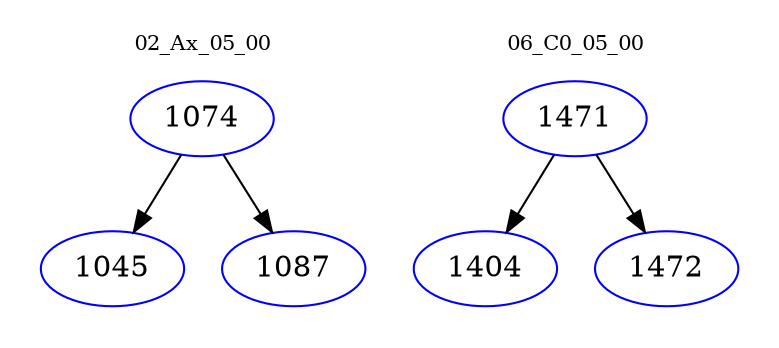 digraph{
subgraph cluster_0 {
color = white
label = "02_Ax_05_00";
fontsize=10;
T0_1074 [label="1074", color="blue"]
T0_1074 -> T0_1045 [color="black"]
T0_1045 [label="1045", color="blue"]
T0_1074 -> T0_1087 [color="black"]
T0_1087 [label="1087", color="blue"]
}
subgraph cluster_1 {
color = white
label = "06_C0_05_00";
fontsize=10;
T1_1471 [label="1471", color="blue"]
T1_1471 -> T1_1404 [color="black"]
T1_1404 [label="1404", color="blue"]
T1_1471 -> T1_1472 [color="black"]
T1_1472 [label="1472", color="blue"]
}
}

